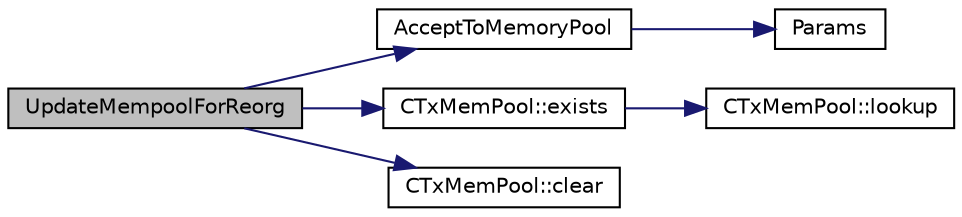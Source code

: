 digraph "UpdateMempoolForReorg"
{
  edge [fontname="Helvetica",fontsize="10",labelfontname="Helvetica",labelfontsize="10"];
  node [fontname="Helvetica",fontsize="10",shape=record];
  rankdir="LR";
  Node167 [label="UpdateMempoolForReorg",height=0.2,width=0.4,color="black", fillcolor="grey75", style="filled", fontcolor="black"];
  Node167 -> Node168 [color="midnightblue",fontsize="10",style="solid",fontname="Helvetica"];
  Node168 [label="AcceptToMemoryPool",height=0.2,width=0.4,color="black", fillcolor="white", style="filled",URL="$validation_8cpp.html#a7ec76993508bbfdca2d2cb4e9840bf0d",tooltip="(try to) add transaction to memory pool plTxnReplaced will be appended to with all transactions repla..."];
  Node168 -> Node169 [color="midnightblue",fontsize="10",style="solid",fontname="Helvetica"];
  Node169 [label="Params",height=0.2,width=0.4,color="black", fillcolor="white", style="filled",URL="$chainparams_8cpp.html#ace5c5b706d71a324a417dd2db394fd4a",tooltip="Return the currently selected parameters. "];
  Node167 -> Node170 [color="midnightblue",fontsize="10",style="solid",fontname="Helvetica"];
  Node170 [label="CTxMemPool::exists",height=0.2,width=0.4,color="black", fillcolor="white", style="filled",URL="$class_c_tx_mem_pool.html#a8b7a13b5289ab839d4460f41a7da9789"];
  Node170 -> Node171 [color="midnightblue",fontsize="10",style="solid",fontname="Helvetica"];
  Node171 [label="CTxMemPool::lookup",height=0.2,width=0.4,color="black", fillcolor="white", style="filled",URL="$class_c_tx_mem_pool.html#ad6d9966cdeb4b6586f7186e709b4e77e"];
  Node167 -> Node172 [color="midnightblue",fontsize="10",style="solid",fontname="Helvetica"];
  Node172 [label="CTxMemPool::clear",height=0.2,width=0.4,color="black", fillcolor="white", style="filled",URL="$class_c_tx_mem_pool.html#a6dba6bce4139392751321438a29b6b09"];
}
